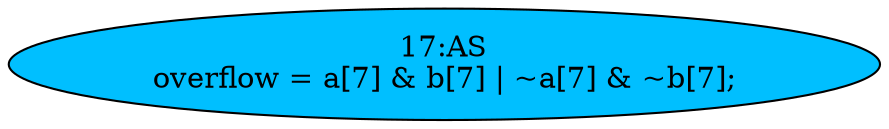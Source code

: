 strict digraph "" {
	node [label="\N"];
	"17:AS"	[ast="<pyverilog.vparser.ast.Assign object at 0x7f17db4d7310>",
		def_var="['overflow']",
		fillcolor=deepskyblue,
		label="17:AS
overflow = a[7] & b[7] | ~a[7] & ~b[7];",
		statements="[]",
		style=filled,
		typ=Assign,
		use_var="['a', 'b', 'a', 'b']"];
}
